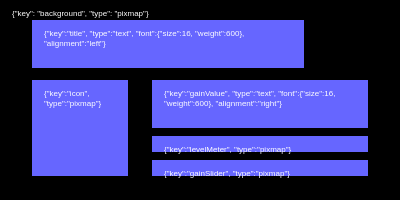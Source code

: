 <mxfile>
    <diagram id="gRC5p6lSlWNpRSB2eHs0" name="customLayout">
        <mxGraphModel dx="180" dy="166" grid="1" gridSize="1" guides="1" tooltips="1" connect="1" arrows="1" fold="1" page="1" pageScale="1" pageWidth="200" pageHeight="100" math="0" shadow="0">
            <root>
                <mxCell id="0"/>
                <mxCell id="1" parent="0"/>
                <mxCell id="4" value="&lt;font color=&quot;#ffffff&quot; style=&quot;font-size: 4px;&quot;&gt;{&quot;key&quot;: &quot;background&quot;, &quot;type&quot;: &quot;&lt;/font&gt;&lt;span style=&quot;color: rgb(255, 255, 255);&quot;&gt;pixmap&quot;}&lt;/span&gt;" style="rounded=0;whiteSpace=wrap;html=1;fillColor=#000000;strokeColor=none;movable=1;resizable=1;rotatable=1;deletable=1;editable=1;connectable=1;labelPosition=center;verticalLabelPosition=middle;align=left;verticalAlign=top;fontSize=4;spacingLeft=6;spacing=0;" vertex="1" parent="1">
                    <mxGeometry width="200" height="100" as="geometry"/>
                </mxCell>
                <object label="{&quot;key&quot;:&quot;title&quot;, &quot;type&quot;:&quot;text&quot;, &quot;font&quot;:{&quot;size&quot;:16, &quot;weight&quot;:600}, &quot;alignment&quot;:&quot;left&quot;}" id="5">
                    <mxCell style="rounded=0;whiteSpace=wrap;html=1;fontSize=4;fontColor=#FFFFFF;fillColor=#6666FF;strokeColor=none;verticalAlign=top;align=left;spacing=0;spacingLeft=6;" vertex="1" parent="1">
                        <mxGeometry x="16" y="10" width="136" height="24" as="geometry"/>
                    </mxCell>
                </object>
                <mxCell id="6" value="{&quot;key&quot;:&quot;icon&quot;, &quot;type&quot;:&quot;pixmap&quot;}" style="rounded=0;whiteSpace=wrap;html=1;fontSize=4;fontColor=#FFFFFF;fillColor=#6666FF;strokeColor=none;verticalAlign=top;align=left;spacing=0;spacingLeft=6;" vertex="1" parent="1">
                    <mxGeometry x="16" y="40" width="48" height="48" as="geometry"/>
                </mxCell>
                <mxCell id="7" value="{&quot;key&quot;:&quot;gainValue&quot;, &quot;type&quot;:&quot;text&quot;, &quot;font&quot;:{&quot;size&quot;:16, &quot;weight&quot;:600}, &quot;alignment&quot;:&quot;right&quot;}" style="rounded=0;whiteSpace=wrap;html=1;fontSize=4;fontColor=#FFFFFF;fillColor=#6666FF;strokeColor=none;verticalAlign=top;align=left;spacing=0;spacingLeft=6;" vertex="1" parent="1">
                    <mxGeometry x="76" y="40" width="108" height="24" as="geometry"/>
                </mxCell>
                <mxCell id="8" value="{&quot;key&quot;:&quot;levelMeter&quot;, &quot;type&quot;:&quot;pixmap&quot;}" style="rounded=0;whiteSpace=wrap;html=1;fontSize=4;fontColor=#FFFFFF;fillColor=#6666FF;strokeColor=none;verticalAlign=top;align=left;spacing=0;spacingLeft=6;" vertex="1" parent="1">
                    <mxGeometry x="76" y="68" width="108" height="8" as="geometry"/>
                </mxCell>
                <mxCell id="9" value="{&quot;key&quot;:&quot;gainSlider&quot;, &quot;type&quot;:&quot;pixmap&quot;}" style="rounded=0;whiteSpace=wrap;html=1;fontSize=4;fontColor=#FFFFFF;fillColor=#6666FF;strokeColor=none;verticalAlign=top;align=left;spacing=0;spacingLeft=6;" vertex="1" parent="1">
                    <mxGeometry x="76" y="80" width="108" height="8" as="geometry"/>
                </mxCell>
            </root>
        </mxGraphModel>
    </diagram>
    <diagram name="indicatorLayout" id="8Op-dqdAiXIAyYBQg95h">
        <mxGraphModel dx="237" dy="202" grid="1" gridSize="1" guides="1" tooltips="1" connect="1" arrows="1" fold="1" page="1" pageScale="1" pageWidth="200" pageHeight="100" math="0" shadow="0">
            <root>
                <mxCell id="zf-_htT1ZFLxrwi-bp1Y-0"/>
                <mxCell id="zf-_htT1ZFLxrwi-bp1Y-1" parent="zf-_htT1ZFLxrwi-bp1Y-0"/>
                <mxCell id="zf-_htT1ZFLxrwi-bp1Y-2" value="&lt;font color=&quot;#ffffff&quot; style=&quot;font-size: 4px;&quot;&gt;{&quot;key&quot;: &quot;background&quot;, &quot;type&quot;: &quot;&lt;/font&gt;&lt;span style=&quot;color: rgb(255, 255, 255);&quot;&gt;pixmap&quot;}&lt;/span&gt;" style="rounded=0;whiteSpace=wrap;html=1;fillColor=#000000;strokeColor=none;movable=1;resizable=1;rotatable=1;deletable=1;editable=1;connectable=1;labelPosition=center;verticalLabelPosition=middle;align=left;verticalAlign=top;fontSize=4;spacingLeft=6;spacing=0;" vertex="1" parent="zf-_htT1ZFLxrwi-bp1Y-1">
                    <mxGeometry width="200" height="100" as="geometry"/>
                </mxCell>
                <object label="{&quot;key&quot;:&quot;title&quot;, &quot;type&quot;:&quot;text&quot;, &quot;font&quot;:{&quot;size&quot;:16, &quot;weight&quot;:600}, &quot;alignment&quot;:&quot;left&quot;}" id="zf-_htT1ZFLxrwi-bp1Y-3">
                    <mxCell style="rounded=0;whiteSpace=wrap;html=1;fontSize=4;fontColor=#FFFFFF;fillColor=#6666FF;strokeColor=none;verticalAlign=top;align=left;spacing=0;spacingLeft=6;" vertex="1" parent="zf-_htT1ZFLxrwi-bp1Y-1">
                        <mxGeometry x="16" y="10" width="136" height="24" as="geometry"/>
                    </mxCell>
                </object>
                <mxCell id="zf-_htT1ZFLxrwi-bp1Y-4" value="{&quot;key&quot;:&quot;icon&quot;, &quot;type&quot;:&quot;pixmap&quot;}" style="rounded=0;whiteSpace=wrap;html=1;fontSize=4;fontColor=#FFFFFF;fillColor=#6666FF;strokeColor=none;verticalAlign=top;align=left;spacing=0;spacingLeft=6;" vertex="1" parent="zf-_htT1ZFLxrwi-bp1Y-1">
                    <mxGeometry x="16" y="40" width="48" height="48" as="geometry"/>
                </mxCell>
                <mxCell id="zf-_htT1ZFLxrwi-bp1Y-5" value="{&quot;key&quot;:&quot;gainValue&quot;, &quot;type&quot;:&quot;text&quot;, &quot;font&quot;:{&quot;size&quot;:24, &quot;weight&quot;:600}, &quot;alignment&quot;:&quot;right&quot;}" style="rounded=0;whiteSpace=wrap;html=1;fontSize=4;fontColor=#FFFFFF;fillColor=#6666FF;strokeColor=none;verticalAlign=top;align=left;spacing=0;spacingLeft=6;" vertex="1" parent="zf-_htT1ZFLxrwi-bp1Y-1">
                    <mxGeometry x="76" y="40" width="108" height="32" as="geometry"/>
                </mxCell>
                <mxCell id="zf-_htT1ZFLxrwi-bp1Y-6" value="{&amp;quot;key&amp;quot;:&amp;quot;indicator&amp;quot;,&amp;quot;type&amp;quot;:&amp;quot;bar&amp;quot;,&amp;quot;value&amp;quot;:0,&amp;quot;subtype&amp;quot;:4,&amp;quot;border_w&amp;quot;:0}" style="rounded=0;whiteSpace=wrap;fontSize=3;fontColor=#FFFFFF;fillColor=#6666FF;strokeColor=none;verticalAlign=top;align=left;spacing=0;spacingLeft=6;html=1;" vertex="1" parent="zf-_htT1ZFLxrwi-bp1Y-1">
                    <mxGeometry x="76" y="74" width="108" height="12" as="geometry"/>
                </mxCell>
            </root>
        </mxGraphModel>
    </diagram>
</mxfile>
